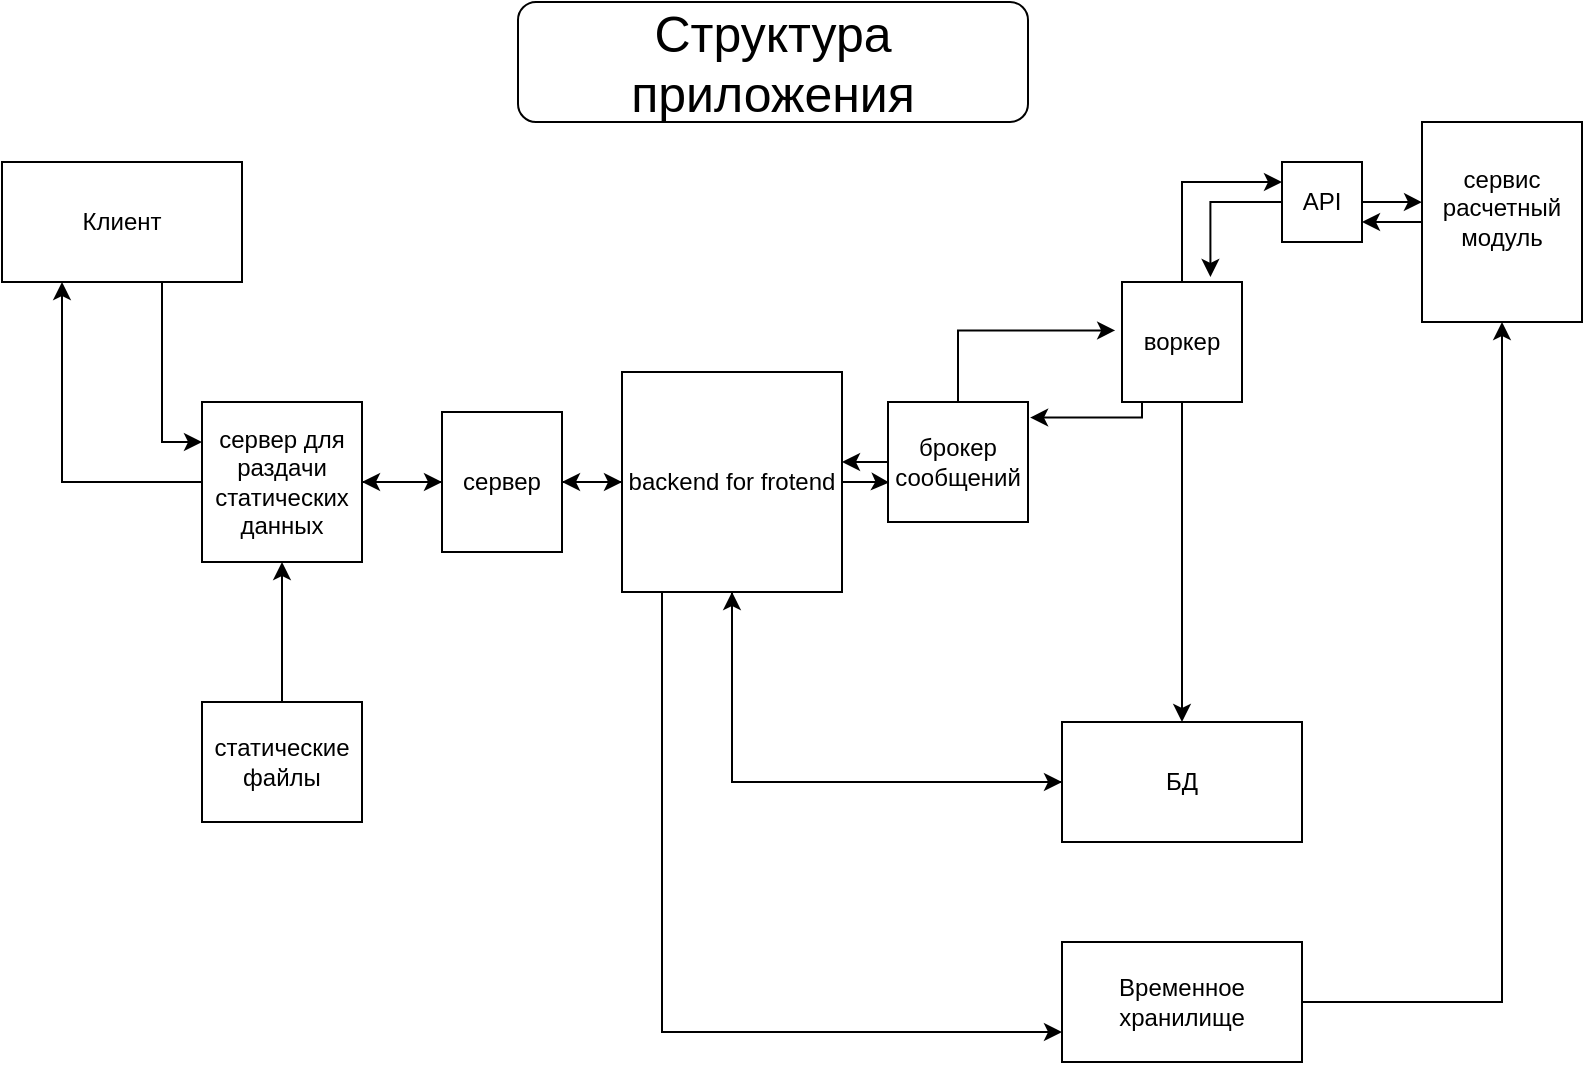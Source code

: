 <mxfile version="24.2.5" type="device">
  <diagram name="Page-1" id="zgxRyXcunPnrhUzEs4FA">
    <mxGraphModel dx="994" dy="635" grid="1" gridSize="10" guides="1" tooltips="1" connect="1" arrows="1" fold="1" page="1" pageScale="1" pageWidth="850" pageHeight="1400" math="0" shadow="0">
      <root>
        <mxCell id="0" />
        <mxCell id="1" parent="0" />
        <mxCell id="ylDQqvirjSOvcuw_jmsN-1" value="&lt;font style=&quot;font-size: 25px;&quot;&gt;Структура приложения&lt;/font&gt;" style="rounded=1;whiteSpace=wrap;html=1;" parent="1" vertex="1">
          <mxGeometry x="298" y="40" width="255" height="60" as="geometry" />
        </mxCell>
        <mxCell id="E9I2ZdfYHICR1VPBjx0W-3" style="edgeStyle=orthogonalEdgeStyle;rounded=0;orthogonalLoop=1;jettySize=auto;html=1;entryX=0;entryY=0.25;entryDx=0;entryDy=0;" edge="1" parent="1" source="ylDQqvirjSOvcuw_jmsN-2" target="ylDQqvirjSOvcuw_jmsN-3">
          <mxGeometry relative="1" as="geometry">
            <Array as="points">
              <mxPoint x="120" y="260" />
            </Array>
          </mxGeometry>
        </mxCell>
        <mxCell id="ylDQqvirjSOvcuw_jmsN-2" value="Клиент" style="rounded=0;whiteSpace=wrap;html=1;" parent="1" vertex="1">
          <mxGeometry x="40" y="120" width="120" height="60" as="geometry" />
        </mxCell>
        <mxCell id="E9I2ZdfYHICR1VPBjx0W-9" style="edgeStyle=orthogonalEdgeStyle;rounded=0;orthogonalLoop=1;jettySize=auto;html=1;entryX=0;entryY=0.5;entryDx=0;entryDy=0;" edge="1" parent="1" source="ylDQqvirjSOvcuw_jmsN-3" target="E9I2ZdfYHICR1VPBjx0W-8">
          <mxGeometry relative="1" as="geometry" />
        </mxCell>
        <mxCell id="E9I2ZdfYHICR1VPBjx0W-16" style="edgeStyle=orthogonalEdgeStyle;rounded=0;orthogonalLoop=1;jettySize=auto;html=1;entryX=0.25;entryY=1;entryDx=0;entryDy=0;" edge="1" parent="1" source="ylDQqvirjSOvcuw_jmsN-3" target="ylDQqvirjSOvcuw_jmsN-2">
          <mxGeometry relative="1" as="geometry">
            <Array as="points">
              <mxPoint x="70" y="280" />
            </Array>
          </mxGeometry>
        </mxCell>
        <mxCell id="ylDQqvirjSOvcuw_jmsN-3" value="сервер для раздачи статических данных" style="whiteSpace=wrap;html=1;aspect=fixed;" parent="1" vertex="1">
          <mxGeometry x="140" y="240" width="80" height="80" as="geometry" />
        </mxCell>
        <mxCell id="E9I2ZdfYHICR1VPBjx0W-22" style="edgeStyle=orthogonalEdgeStyle;rounded=0;orthogonalLoop=1;jettySize=auto;html=1;entryX=1;entryY=0.5;entryDx=0;entryDy=0;" edge="1" parent="1" source="E9I2ZdfYHICR1VPBjx0W-1" target="E9I2ZdfYHICR1VPBjx0W-8">
          <mxGeometry relative="1" as="geometry" />
        </mxCell>
        <mxCell id="E9I2ZdfYHICR1VPBjx0W-37" style="edgeStyle=orthogonalEdgeStyle;rounded=0;orthogonalLoop=1;jettySize=auto;html=1;entryX=0;entryY=0.5;entryDx=0;entryDy=0;" edge="1" parent="1" source="E9I2ZdfYHICR1VPBjx0W-1" target="E9I2ZdfYHICR1VPBjx0W-34">
          <mxGeometry relative="1" as="geometry">
            <Array as="points">
              <mxPoint x="405" y="430" />
            </Array>
          </mxGeometry>
        </mxCell>
        <mxCell id="E9I2ZdfYHICR1VPBjx0W-50" style="edgeStyle=orthogonalEdgeStyle;rounded=0;orthogonalLoop=1;jettySize=auto;html=1;entryX=0;entryY=0.75;entryDx=0;entryDy=0;" edge="1" parent="1" source="E9I2ZdfYHICR1VPBjx0W-1" target="E9I2ZdfYHICR1VPBjx0W-49">
          <mxGeometry relative="1" as="geometry">
            <Array as="points">
              <mxPoint x="370" y="555" />
            </Array>
          </mxGeometry>
        </mxCell>
        <mxCell id="E9I2ZdfYHICR1VPBjx0W-1" value="backend for frotend" style="rounded=0;whiteSpace=wrap;html=1;" vertex="1" parent="1">
          <mxGeometry x="350" y="225" width="110" height="110" as="geometry" />
        </mxCell>
        <mxCell id="E9I2ZdfYHICR1VPBjx0W-6" style="edgeStyle=orthogonalEdgeStyle;rounded=0;orthogonalLoop=1;jettySize=auto;html=1;entryX=0.5;entryY=1;entryDx=0;entryDy=0;" edge="1" parent="1" source="E9I2ZdfYHICR1VPBjx0W-5" target="ylDQqvirjSOvcuw_jmsN-3">
          <mxGeometry relative="1" as="geometry" />
        </mxCell>
        <mxCell id="E9I2ZdfYHICR1VPBjx0W-5" value="статические файлы" style="rounded=0;whiteSpace=wrap;html=1;" vertex="1" parent="1">
          <mxGeometry x="140" y="390" width="80" height="60" as="geometry" />
        </mxCell>
        <mxCell id="E9I2ZdfYHICR1VPBjx0W-14" style="edgeStyle=orthogonalEdgeStyle;rounded=0;orthogonalLoop=1;jettySize=auto;html=1;entryX=1;entryY=0.5;entryDx=0;entryDy=0;" edge="1" parent="1" source="E9I2ZdfYHICR1VPBjx0W-8" target="ylDQqvirjSOvcuw_jmsN-3">
          <mxGeometry relative="1" as="geometry" />
        </mxCell>
        <mxCell id="E9I2ZdfYHICR1VPBjx0W-21" style="edgeStyle=orthogonalEdgeStyle;rounded=0;orthogonalLoop=1;jettySize=auto;html=1;entryX=0;entryY=0.5;entryDx=0;entryDy=0;" edge="1" parent="1" source="E9I2ZdfYHICR1VPBjx0W-8" target="E9I2ZdfYHICR1VPBjx0W-1">
          <mxGeometry relative="1" as="geometry" />
        </mxCell>
        <mxCell id="E9I2ZdfYHICR1VPBjx0W-8" value="сервер" style="rounded=0;whiteSpace=wrap;html=1;" vertex="1" parent="1">
          <mxGeometry x="260" y="245" width="60" height="70" as="geometry" />
        </mxCell>
        <mxCell id="E9I2ZdfYHICR1VPBjx0W-55" style="edgeStyle=orthogonalEdgeStyle;rounded=0;orthogonalLoop=1;jettySize=auto;html=1;entryX=1;entryY=0.75;entryDx=0;entryDy=0;" edge="1" parent="1" source="E9I2ZdfYHICR1VPBjx0W-12" target="E9I2ZdfYHICR1VPBjx0W-44">
          <mxGeometry relative="1" as="geometry" />
        </mxCell>
        <mxCell id="E9I2ZdfYHICR1VPBjx0W-12" value="&lt;div&gt;сервис&lt;/div&gt;расчетный модуль&lt;div&gt;&lt;br&gt;&lt;/div&gt;" style="rounded=0;whiteSpace=wrap;html=1;" vertex="1" parent="1">
          <mxGeometry x="750" y="100" width="80" height="100" as="geometry" />
        </mxCell>
        <mxCell id="E9I2ZdfYHICR1VPBjx0W-41" style="edgeStyle=orthogonalEdgeStyle;rounded=0;orthogonalLoop=1;jettySize=auto;html=1;" edge="1" parent="1" source="E9I2ZdfYHICR1VPBjx0W-25">
          <mxGeometry relative="1" as="geometry">
            <mxPoint x="460" y="270" as="targetPoint" />
          </mxGeometry>
        </mxCell>
        <mxCell id="E9I2ZdfYHICR1VPBjx0W-25" value="брокер сообщений" style="rounded=0;whiteSpace=wrap;html=1;" vertex="1" parent="1">
          <mxGeometry x="483" y="240" width="70" height="60" as="geometry" />
        </mxCell>
        <mxCell id="E9I2ZdfYHICR1VPBjx0W-43" style="edgeStyle=orthogonalEdgeStyle;rounded=0;orthogonalLoop=1;jettySize=auto;html=1;entryX=0.5;entryY=0;entryDx=0;entryDy=0;" edge="1" parent="1" source="E9I2ZdfYHICR1VPBjx0W-26" target="E9I2ZdfYHICR1VPBjx0W-34">
          <mxGeometry relative="1" as="geometry" />
        </mxCell>
        <mxCell id="E9I2ZdfYHICR1VPBjx0W-46" style="edgeStyle=orthogonalEdgeStyle;rounded=0;orthogonalLoop=1;jettySize=auto;html=1;entryX=0;entryY=0.25;entryDx=0;entryDy=0;" edge="1" parent="1" source="E9I2ZdfYHICR1VPBjx0W-26" target="E9I2ZdfYHICR1VPBjx0W-44">
          <mxGeometry relative="1" as="geometry">
            <Array as="points">
              <mxPoint x="630" y="130" />
            </Array>
          </mxGeometry>
        </mxCell>
        <mxCell id="E9I2ZdfYHICR1VPBjx0W-26" value="воркер" style="rounded=0;whiteSpace=wrap;html=1;" vertex="1" parent="1">
          <mxGeometry x="600" y="180" width="60" height="60" as="geometry" />
        </mxCell>
        <mxCell id="E9I2ZdfYHICR1VPBjx0W-36" style="edgeStyle=orthogonalEdgeStyle;rounded=0;orthogonalLoop=1;jettySize=auto;html=1;entryX=0.5;entryY=1;entryDx=0;entryDy=0;" edge="1" parent="1" source="E9I2ZdfYHICR1VPBjx0W-34" target="E9I2ZdfYHICR1VPBjx0W-1">
          <mxGeometry relative="1" as="geometry" />
        </mxCell>
        <mxCell id="E9I2ZdfYHICR1VPBjx0W-34" value="БД" style="rounded=0;whiteSpace=wrap;html=1;" vertex="1" parent="1">
          <mxGeometry x="570" y="400" width="120" height="60" as="geometry" />
        </mxCell>
        <mxCell id="E9I2ZdfYHICR1VPBjx0W-40" style="edgeStyle=orthogonalEdgeStyle;rounded=0;orthogonalLoop=1;jettySize=auto;html=1;entryX=0.009;entryY=0.67;entryDx=0;entryDy=0;entryPerimeter=0;" edge="1" parent="1" source="E9I2ZdfYHICR1VPBjx0W-1" target="E9I2ZdfYHICR1VPBjx0W-25">
          <mxGeometry relative="1" as="geometry" />
        </mxCell>
        <mxCell id="E9I2ZdfYHICR1VPBjx0W-42" style="edgeStyle=orthogonalEdgeStyle;rounded=0;orthogonalLoop=1;jettySize=auto;html=1;entryX=-0.057;entryY=0.404;entryDx=0;entryDy=0;entryPerimeter=0;" edge="1" parent="1" source="E9I2ZdfYHICR1VPBjx0W-25" target="E9I2ZdfYHICR1VPBjx0W-26">
          <mxGeometry relative="1" as="geometry">
            <Array as="points">
              <mxPoint x="518" y="204" />
            </Array>
          </mxGeometry>
        </mxCell>
        <mxCell id="E9I2ZdfYHICR1VPBjx0W-44" value="API" style="rounded=0;whiteSpace=wrap;html=1;" vertex="1" parent="1">
          <mxGeometry x="680" y="120" width="40" height="40" as="geometry" />
        </mxCell>
        <mxCell id="E9I2ZdfYHICR1VPBjx0W-47" style="edgeStyle=orthogonalEdgeStyle;rounded=0;orthogonalLoop=1;jettySize=auto;html=1;entryX=0;entryY=0.401;entryDx=0;entryDy=0;entryPerimeter=0;" edge="1" parent="1" source="E9I2ZdfYHICR1VPBjx0W-44" target="E9I2ZdfYHICR1VPBjx0W-12">
          <mxGeometry relative="1" as="geometry" />
        </mxCell>
        <mxCell id="E9I2ZdfYHICR1VPBjx0W-51" style="edgeStyle=orthogonalEdgeStyle;rounded=0;orthogonalLoop=1;jettySize=auto;html=1;entryX=0.5;entryY=1;entryDx=0;entryDy=0;" edge="1" parent="1" source="E9I2ZdfYHICR1VPBjx0W-49" target="E9I2ZdfYHICR1VPBjx0W-12">
          <mxGeometry relative="1" as="geometry" />
        </mxCell>
        <mxCell id="E9I2ZdfYHICR1VPBjx0W-49" value="Временное хранилище" style="rounded=0;whiteSpace=wrap;html=1;" vertex="1" parent="1">
          <mxGeometry x="570" y="510" width="120" height="60" as="geometry" />
        </mxCell>
        <mxCell id="E9I2ZdfYHICR1VPBjx0W-52" style="edgeStyle=orthogonalEdgeStyle;rounded=0;orthogonalLoop=1;jettySize=auto;html=1;entryX=0.737;entryY=-0.042;entryDx=0;entryDy=0;entryPerimeter=0;" edge="1" parent="1" source="E9I2ZdfYHICR1VPBjx0W-44" target="E9I2ZdfYHICR1VPBjx0W-26">
          <mxGeometry relative="1" as="geometry" />
        </mxCell>
        <mxCell id="E9I2ZdfYHICR1VPBjx0W-54" style="edgeStyle=orthogonalEdgeStyle;rounded=0;orthogonalLoop=1;jettySize=auto;html=1;entryX=1.015;entryY=0.13;entryDx=0;entryDy=0;entryPerimeter=0;" edge="1" parent="1" source="E9I2ZdfYHICR1VPBjx0W-26" target="E9I2ZdfYHICR1VPBjx0W-25">
          <mxGeometry relative="1" as="geometry">
            <Array as="points">
              <mxPoint x="610" y="248" />
            </Array>
          </mxGeometry>
        </mxCell>
      </root>
    </mxGraphModel>
  </diagram>
</mxfile>
